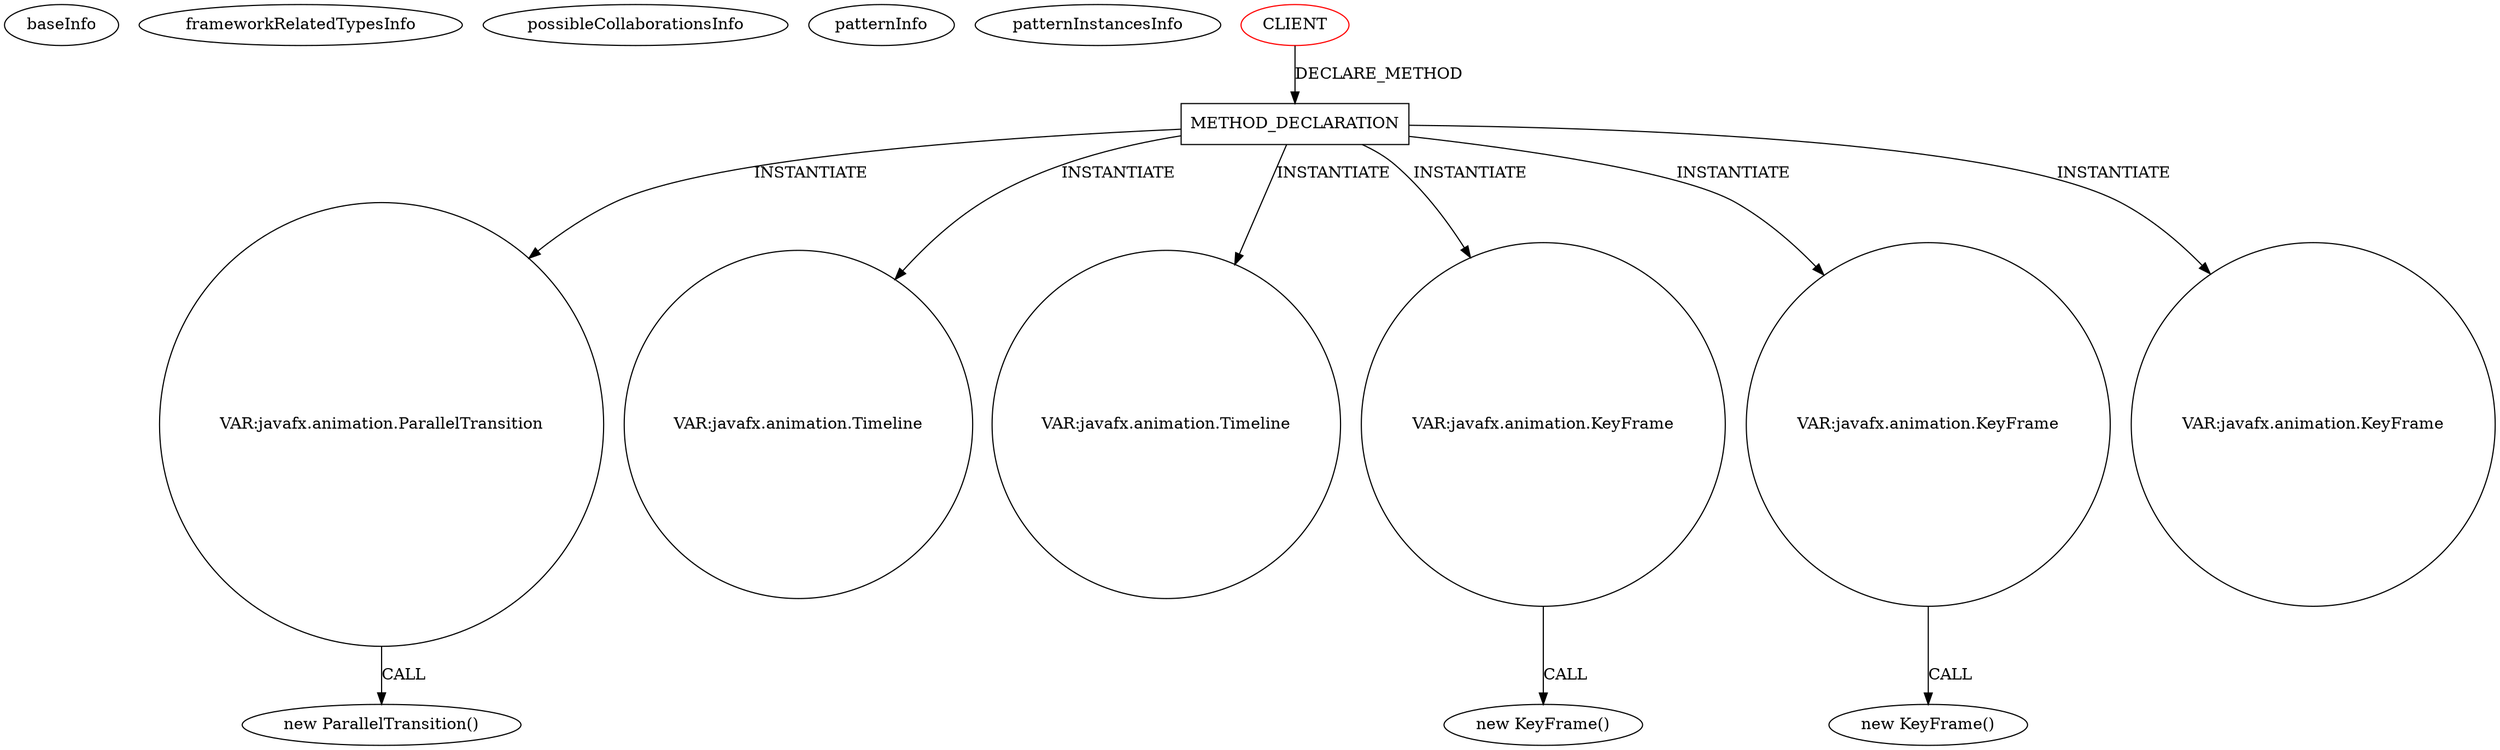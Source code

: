 digraph {
baseInfo[graphId=2644,category="pattern",isAnonymous=false,possibleRelation=false]
frameworkRelatedTypesInfo[]
possibleCollaborationsInfo[]
patternInfo[frequency=2.0,patternRootClient=0]
patternInstancesInfo[0="MrLoNee-RadialFx~/MrLoNee-RadialFx/RadialFx-master/src/com/mrlonee/radialfx/settingsmenu/RadialSettingsMenu.java~RadialSettingsMenu~976",1="MrLoNee-RadialFx~/MrLoNee-RadialFx/RadialFx-master/src/com/mrlonee/radialfx/moviemenu/RadialMovieMenu.java~RadialMovieMenu~969"]
164[label="new ParallelTransition()",vertexType="CONSTRUCTOR_CALL",isFrameworkType=false]
165[label="VAR:javafx.animation.ParallelTransition",vertexType="VARIABLE_EXPRESION",isFrameworkType=false,shape=circle]
160[label="METHOD_DECLARATION",vertexType="CLIENT_METHOD_DECLARATION",isFrameworkType=false,shape=box]
171[label="VAR:javafx.animation.Timeline",vertexType="VARIABLE_EXPRESION",isFrameworkType=false,shape=circle]
194[label="VAR:javafx.animation.Timeline",vertexType="VARIABLE_EXPRESION",isFrameworkType=false,shape=circle]
0[label="CLIENT",vertexType="ROOT_CLIENT_CLASS_DECLARATION",isFrameworkType=false,color=red]
180[label="VAR:javafx.animation.KeyFrame",vertexType="VARIABLE_EXPRESION",isFrameworkType=false,shape=circle]
207[label="VAR:javafx.animation.KeyFrame",vertexType="VARIABLE_EXPRESION",isFrameworkType=false,shape=circle]
179[label="new KeyFrame()",vertexType="CONSTRUCTOR_CALL",isFrameworkType=false]
206[label="new KeyFrame()",vertexType="CONSTRUCTOR_CALL",isFrameworkType=false]
174[label="VAR:javafx.animation.KeyFrame",vertexType="VARIABLE_EXPRESION",isFrameworkType=false,shape=circle]
160->165[label="INSTANTIATE"]
160->171[label="INSTANTIATE"]
160->207[label="INSTANTIATE"]
0->160[label="DECLARE_METHOD"]
180->179[label="CALL"]
160->194[label="INSTANTIATE"]
207->206[label="CALL"]
165->164[label="CALL"]
160->174[label="INSTANTIATE"]
160->180[label="INSTANTIATE"]
}
